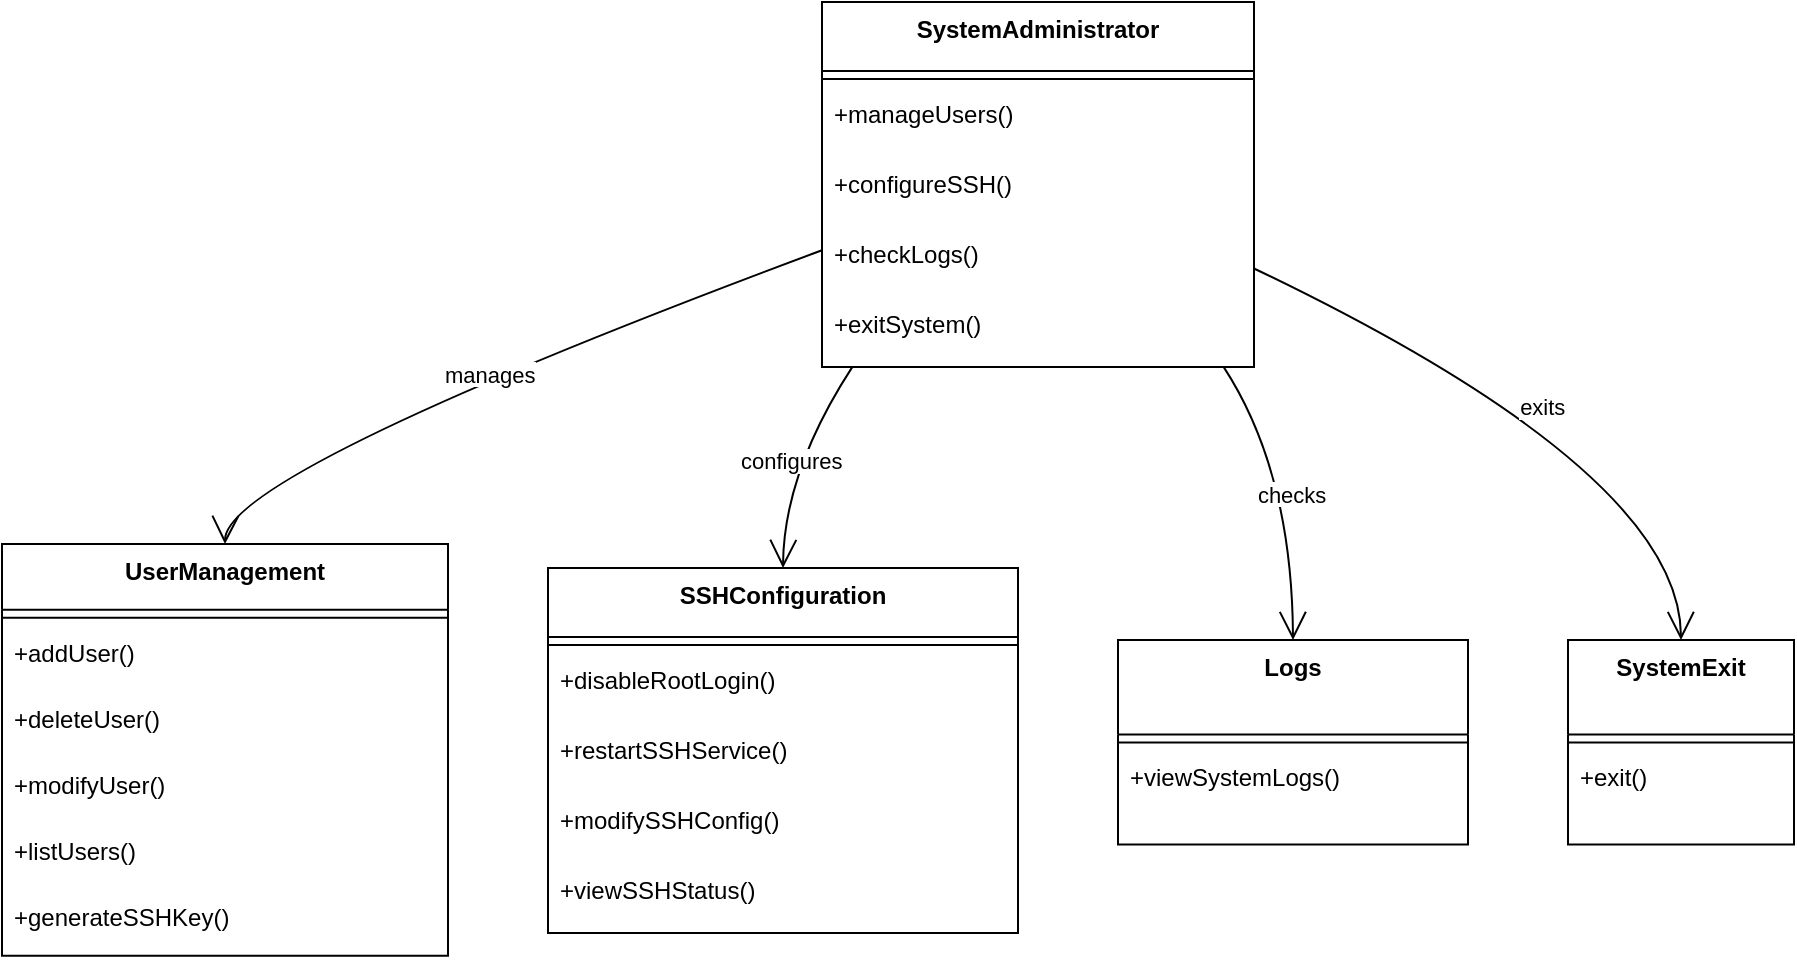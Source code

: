 <mxfile version="26.2.14">
  <diagram name="Page-1" id="PgAaWrelIFOjQ1vz65h3">
    <mxGraphModel dx="786" dy="500" grid="1" gridSize="10" guides="1" tooltips="1" connect="1" arrows="1" fold="1" page="1" pageScale="1" pageWidth="850" pageHeight="1100" math="0" shadow="0">
      <root>
        <mxCell id="0" />
        <mxCell id="1" parent="0" />
        <mxCell id="0JWcNG4FYmIdlYBrvdSn-1" value="SystemAdministrator" style="swimlane;fontStyle=1;align=center;verticalAlign=top;childLayout=stackLayout;horizontal=1;startSize=34.545;horizontalStack=0;resizeParent=1;resizeParentMax=0;resizeLast=0;collapsible=0;marginBottom=0;" vertex="1" parent="1">
          <mxGeometry x="520" y="20" width="216" height="182.545" as="geometry" />
        </mxCell>
        <mxCell id="0JWcNG4FYmIdlYBrvdSn-2" style="line;strokeWidth=1;fillColor=none;align=left;verticalAlign=middle;spacingTop=-1;spacingLeft=3;spacingRight=3;rotatable=0;labelPosition=right;points=[];portConstraint=eastwest;strokeColor=inherit;" vertex="1" parent="0JWcNG4FYmIdlYBrvdSn-1">
          <mxGeometry y="34.545" width="216" height="8" as="geometry" />
        </mxCell>
        <mxCell id="0JWcNG4FYmIdlYBrvdSn-3" value="+manageUsers()" style="text;strokeColor=none;fillColor=none;align=left;verticalAlign=top;spacingLeft=4;spacingRight=4;overflow=hidden;rotatable=0;points=[[0,0.5],[1,0.5]];portConstraint=eastwest;" vertex="1" parent="0JWcNG4FYmIdlYBrvdSn-1">
          <mxGeometry y="42.545" width="216" height="35" as="geometry" />
        </mxCell>
        <mxCell id="0JWcNG4FYmIdlYBrvdSn-4" value="+configureSSH()" style="text;strokeColor=none;fillColor=none;align=left;verticalAlign=top;spacingLeft=4;spacingRight=4;overflow=hidden;rotatable=0;points=[[0,0.5],[1,0.5]];portConstraint=eastwest;" vertex="1" parent="0JWcNG4FYmIdlYBrvdSn-1">
          <mxGeometry y="77.545" width="216" height="35" as="geometry" />
        </mxCell>
        <mxCell id="0JWcNG4FYmIdlYBrvdSn-5" value="+checkLogs()" style="text;strokeColor=none;fillColor=none;align=left;verticalAlign=top;spacingLeft=4;spacingRight=4;overflow=hidden;rotatable=0;points=[[0,0.5],[1,0.5]];portConstraint=eastwest;" vertex="1" parent="0JWcNG4FYmIdlYBrvdSn-1">
          <mxGeometry y="112.545" width="216" height="35" as="geometry" />
        </mxCell>
        <mxCell id="0JWcNG4FYmIdlYBrvdSn-6" value="+exitSystem()" style="text;strokeColor=none;fillColor=none;align=left;verticalAlign=top;spacingLeft=4;spacingRight=4;overflow=hidden;rotatable=0;points=[[0,0.5],[1,0.5]];portConstraint=eastwest;" vertex="1" parent="0JWcNG4FYmIdlYBrvdSn-1">
          <mxGeometry y="147.545" width="216" height="35" as="geometry" />
        </mxCell>
        <mxCell id="0JWcNG4FYmIdlYBrvdSn-7" value="UserManagement" style="swimlane;fontStyle=1;align=center;verticalAlign=top;childLayout=stackLayout;horizontal=1;startSize=32.923;horizontalStack=0;resizeParent=1;resizeParentMax=0;resizeLast=0;collapsible=0;marginBottom=0;" vertex="1" parent="1">
          <mxGeometry x="110" y="291" width="223" height="205.923" as="geometry" />
        </mxCell>
        <mxCell id="0JWcNG4FYmIdlYBrvdSn-8" style="line;strokeWidth=1;fillColor=none;align=left;verticalAlign=middle;spacingTop=-1;spacingLeft=3;spacingRight=3;rotatable=0;labelPosition=right;points=[];portConstraint=eastwest;strokeColor=inherit;" vertex="1" parent="0JWcNG4FYmIdlYBrvdSn-7">
          <mxGeometry y="32.923" width="223" height="8" as="geometry" />
        </mxCell>
        <mxCell id="0JWcNG4FYmIdlYBrvdSn-9" value="+addUser()" style="text;strokeColor=none;fillColor=none;align=left;verticalAlign=top;spacingLeft=4;spacingRight=4;overflow=hidden;rotatable=0;points=[[0,0.5],[1,0.5]];portConstraint=eastwest;" vertex="1" parent="0JWcNG4FYmIdlYBrvdSn-7">
          <mxGeometry y="40.923" width="223" height="33" as="geometry" />
        </mxCell>
        <mxCell id="0JWcNG4FYmIdlYBrvdSn-10" value="+deleteUser()" style="text;strokeColor=none;fillColor=none;align=left;verticalAlign=top;spacingLeft=4;spacingRight=4;overflow=hidden;rotatable=0;points=[[0,0.5],[1,0.5]];portConstraint=eastwest;" vertex="1" parent="0JWcNG4FYmIdlYBrvdSn-7">
          <mxGeometry y="73.923" width="223" height="33" as="geometry" />
        </mxCell>
        <mxCell id="0JWcNG4FYmIdlYBrvdSn-11" value="+modifyUser()" style="text;strokeColor=none;fillColor=none;align=left;verticalAlign=top;spacingLeft=4;spacingRight=4;overflow=hidden;rotatable=0;points=[[0,0.5],[1,0.5]];portConstraint=eastwest;" vertex="1" parent="0JWcNG4FYmIdlYBrvdSn-7">
          <mxGeometry y="106.923" width="223" height="33" as="geometry" />
        </mxCell>
        <mxCell id="0JWcNG4FYmIdlYBrvdSn-12" value="+listUsers()" style="text;strokeColor=none;fillColor=none;align=left;verticalAlign=top;spacingLeft=4;spacingRight=4;overflow=hidden;rotatable=0;points=[[0,0.5],[1,0.5]];portConstraint=eastwest;" vertex="1" parent="0JWcNG4FYmIdlYBrvdSn-7">
          <mxGeometry y="139.923" width="223" height="33" as="geometry" />
        </mxCell>
        <mxCell id="0JWcNG4FYmIdlYBrvdSn-13" value="+generateSSHKey()" style="text;strokeColor=none;fillColor=none;align=left;verticalAlign=top;spacingLeft=4;spacingRight=4;overflow=hidden;rotatable=0;points=[[0,0.5],[1,0.5]];portConstraint=eastwest;" vertex="1" parent="0JWcNG4FYmIdlYBrvdSn-7">
          <mxGeometry y="172.923" width="223" height="33" as="geometry" />
        </mxCell>
        <mxCell id="0JWcNG4FYmIdlYBrvdSn-14" value="SSHConfiguration" style="swimlane;fontStyle=1;align=center;verticalAlign=top;childLayout=stackLayout;horizontal=1;startSize=34.545;horizontalStack=0;resizeParent=1;resizeParentMax=0;resizeLast=0;collapsible=0;marginBottom=0;" vertex="1" parent="1">
          <mxGeometry x="383" y="303" width="235" height="182.545" as="geometry" />
        </mxCell>
        <mxCell id="0JWcNG4FYmIdlYBrvdSn-15" style="line;strokeWidth=1;fillColor=none;align=left;verticalAlign=middle;spacingTop=-1;spacingLeft=3;spacingRight=3;rotatable=0;labelPosition=right;points=[];portConstraint=eastwest;strokeColor=inherit;" vertex="1" parent="0JWcNG4FYmIdlYBrvdSn-14">
          <mxGeometry y="34.545" width="235" height="8" as="geometry" />
        </mxCell>
        <mxCell id="0JWcNG4FYmIdlYBrvdSn-16" value="+disableRootLogin()" style="text;strokeColor=none;fillColor=none;align=left;verticalAlign=top;spacingLeft=4;spacingRight=4;overflow=hidden;rotatable=0;points=[[0,0.5],[1,0.5]];portConstraint=eastwest;" vertex="1" parent="0JWcNG4FYmIdlYBrvdSn-14">
          <mxGeometry y="42.545" width="235" height="35" as="geometry" />
        </mxCell>
        <mxCell id="0JWcNG4FYmIdlYBrvdSn-17" value="+restartSSHService()" style="text;strokeColor=none;fillColor=none;align=left;verticalAlign=top;spacingLeft=4;spacingRight=4;overflow=hidden;rotatable=0;points=[[0,0.5],[1,0.5]];portConstraint=eastwest;" vertex="1" parent="0JWcNG4FYmIdlYBrvdSn-14">
          <mxGeometry y="77.545" width="235" height="35" as="geometry" />
        </mxCell>
        <mxCell id="0JWcNG4FYmIdlYBrvdSn-18" value="+modifySSHConfig()" style="text;strokeColor=none;fillColor=none;align=left;verticalAlign=top;spacingLeft=4;spacingRight=4;overflow=hidden;rotatable=0;points=[[0,0.5],[1,0.5]];portConstraint=eastwest;" vertex="1" parent="0JWcNG4FYmIdlYBrvdSn-14">
          <mxGeometry y="112.545" width="235" height="35" as="geometry" />
        </mxCell>
        <mxCell id="0JWcNG4FYmIdlYBrvdSn-19" value="+viewSSHStatus()" style="text;strokeColor=none;fillColor=none;align=left;verticalAlign=top;spacingLeft=4;spacingRight=4;overflow=hidden;rotatable=0;points=[[0,0.5],[1,0.5]];portConstraint=eastwest;" vertex="1" parent="0JWcNG4FYmIdlYBrvdSn-14">
          <mxGeometry y="147.545" width="235" height="35" as="geometry" />
        </mxCell>
        <mxCell id="0JWcNG4FYmIdlYBrvdSn-20" value="Logs" style="swimlane;fontStyle=1;align=center;verticalAlign=top;childLayout=stackLayout;horizontal=1;startSize=47.2;horizontalStack=0;resizeParent=1;resizeParentMax=0;resizeLast=0;collapsible=0;marginBottom=0;" vertex="1" parent="1">
          <mxGeometry x="668" y="339" width="175" height="102.2" as="geometry" />
        </mxCell>
        <mxCell id="0JWcNG4FYmIdlYBrvdSn-21" style="line;strokeWidth=1;fillColor=none;align=left;verticalAlign=middle;spacingTop=-1;spacingLeft=3;spacingRight=3;rotatable=0;labelPosition=right;points=[];portConstraint=eastwest;strokeColor=inherit;" vertex="1" parent="0JWcNG4FYmIdlYBrvdSn-20">
          <mxGeometry y="47.2" width="175" height="8" as="geometry" />
        </mxCell>
        <mxCell id="0JWcNG4FYmIdlYBrvdSn-22" value="+viewSystemLogs()" style="text;strokeColor=none;fillColor=none;align=left;verticalAlign=top;spacingLeft=4;spacingRight=4;overflow=hidden;rotatable=0;points=[[0,0.5],[1,0.5]];portConstraint=eastwest;" vertex="1" parent="0JWcNG4FYmIdlYBrvdSn-20">
          <mxGeometry y="55.2" width="175" height="47" as="geometry" />
        </mxCell>
        <mxCell id="0JWcNG4FYmIdlYBrvdSn-23" value="SystemExit" style="swimlane;fontStyle=1;align=center;verticalAlign=top;childLayout=stackLayout;horizontal=1;startSize=47.2;horizontalStack=0;resizeParent=1;resizeParentMax=0;resizeLast=0;collapsible=0;marginBottom=0;" vertex="1" parent="1">
          <mxGeometry x="893" y="339" width="113" height="102.2" as="geometry" />
        </mxCell>
        <mxCell id="0JWcNG4FYmIdlYBrvdSn-24" style="line;strokeWidth=1;fillColor=none;align=left;verticalAlign=middle;spacingTop=-1;spacingLeft=3;spacingRight=3;rotatable=0;labelPosition=right;points=[];portConstraint=eastwest;strokeColor=inherit;" vertex="1" parent="0JWcNG4FYmIdlYBrvdSn-23">
          <mxGeometry y="47.2" width="113" height="8" as="geometry" />
        </mxCell>
        <mxCell id="0JWcNG4FYmIdlYBrvdSn-25" value="+exit()" style="text;strokeColor=none;fillColor=none;align=left;verticalAlign=top;spacingLeft=4;spacingRight=4;overflow=hidden;rotatable=0;points=[[0,0.5],[1,0.5]];portConstraint=eastwest;" vertex="1" parent="0JWcNG4FYmIdlYBrvdSn-23">
          <mxGeometry y="55.2" width="113" height="47" as="geometry" />
        </mxCell>
        <mxCell id="0JWcNG4FYmIdlYBrvdSn-26" value="manages" style="curved=1;startArrow=none;endArrow=open;endSize=12;exitX=0;exitY=0.68;entryX=0.5;entryY=0;rounded=0;" edge="1" parent="1" source="0JWcNG4FYmIdlYBrvdSn-1" target="0JWcNG4FYmIdlYBrvdSn-7">
          <mxGeometry relative="1" as="geometry">
            <Array as="points">
              <mxPoint x="222" y="255" />
            </Array>
          </mxGeometry>
        </mxCell>
        <mxCell id="0JWcNG4FYmIdlYBrvdSn-27" value="configures" style="curved=1;startArrow=none;endArrow=open;endSize=12;exitX=0.07;exitY=1;entryX=0.5;entryY=0;rounded=0;" edge="1" parent="1" source="0JWcNG4FYmIdlYBrvdSn-1" target="0JWcNG4FYmIdlYBrvdSn-14">
          <mxGeometry relative="1" as="geometry">
            <Array as="points">
              <mxPoint x="501" y="255" />
            </Array>
          </mxGeometry>
        </mxCell>
        <mxCell id="0JWcNG4FYmIdlYBrvdSn-28" value="checks" style="curved=1;startArrow=none;endArrow=open;endSize=12;exitX=0.93;exitY=1;entryX=0.5;entryY=0;rounded=0;" edge="1" parent="1" source="0JWcNG4FYmIdlYBrvdSn-1" target="0JWcNG4FYmIdlYBrvdSn-20">
          <mxGeometry relative="1" as="geometry">
            <Array as="points">
              <mxPoint x="755" y="255" />
            </Array>
          </mxGeometry>
        </mxCell>
        <mxCell id="0JWcNG4FYmIdlYBrvdSn-29" value="exits" style="curved=1;startArrow=none;endArrow=open;endSize=12;exitX=1;exitY=0.73;entryX=0.5;entryY=0;rounded=0;" edge="1" parent="1" source="0JWcNG4FYmIdlYBrvdSn-1" target="0JWcNG4FYmIdlYBrvdSn-23">
          <mxGeometry relative="1" as="geometry">
            <Array as="points">
              <mxPoint x="949" y="255" />
            </Array>
          </mxGeometry>
        </mxCell>
      </root>
    </mxGraphModel>
  </diagram>
</mxfile>
